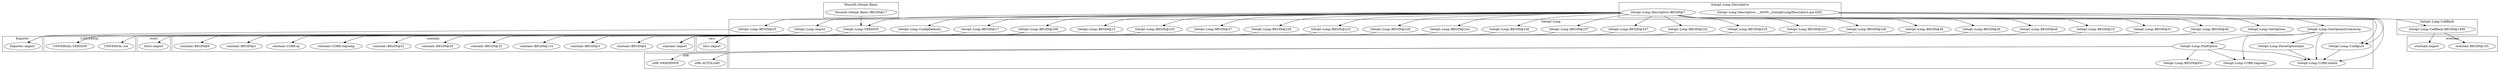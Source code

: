 digraph {
graph [overlap=false]
subgraph cluster_vars {
	label="vars";
	"vars::import";
}
subgraph cluster_strict {
	label="strict";
	"strict::import";
}
subgraph cluster_constant {
	label="constant";
	"constant::import";
	"constant::BEGIN@4";
	"constant::BEGIN@3";
	"constant::BEGIN@114";
	"constant::BEGIN@25";
	"constant::BEGIN@29";
	"constant::BEGIN@52";
	"constant::CORE:regcomp";
	"constant::CORE:qr";
	"constant::BEGIN@2";
	"constant::BEGIN@6";
}
subgraph cluster_Exporter {
	label="Exporter";
	"Exporter::import";
}
subgraph cluster_utf8 {
	label="utf8";
	"utf8::AUTOLOAD";
	"utf8::SWASHNEW";
}
subgraph cluster_Getopt_Long {
	label="Getopt::Long";
	"Getopt::Long::FindOption";
	"Getopt::Long::BEGIN@220";
	"Getopt::Long::BEGIN@226";
	"Getopt::Long::BEGIN@225";
	"Getopt::Long::BEGIN@931";
	"Getopt::Long::BEGIN@218";
	"Getopt::Long::BEGIN@46";
	"Getopt::Long::ParseOptionSpec";
	"Getopt::Long::BEGIN@222";
	"Getopt::Long::BEGIN@51";
	"Getopt::Long::import";
	"Getopt::Long::BEGIN@247";
	"Getopt::Long::BEGIN@19";
	"Getopt::Long::BEGIN@48";
	"Getopt::Long::BEGIN@26";
	"Getopt::Long::CORE:match";
	"Getopt::Long::BEGIN@237";
	"Getopt::Long::BEGIN@208";
	"Getopt::Long::Configure";
	"Getopt::Long::CORE:regcomp";
	"Getopt::Long::BEGIN@236";
	"Getopt::Long::VERSION";
	"Getopt::Long::BEGIN@37";
	"Getopt::Long::BEGIN@25";
	"Getopt::Long::GetOptions";
	"Getopt::Long::BEGIN@15";
	"Getopt::Long::BEGIN@228";
	"Getopt::Long::BEGIN@223";
	"Getopt::Long::GetOptionsFromArray";
	"Getopt::Long::BEGIN@229";
	"Getopt::Long::ConfigDefaults";
	"Getopt::Long::BEGIN@17";
	"Getopt::Long::BEGIN@224";
	"Getopt::Long::BEGIN@45";
}
subgraph cluster_Getopt_Long_CallBack {
	label="Getopt::Long::CallBack";
	"Getopt::Long::CallBack::BEGIN@1489";
}
subgraph cluster_overload {
	label="overload";
	"overload::BEGIN@145";
	"overload::import";
}
subgraph cluster_MouseX_Getopt_Basic {
	label="MouseX::Getopt::Basic";
	"MouseX::Getopt::Basic::BEGIN@17";
}
subgraph cluster_UNIVERSAL {
	label="UNIVERSAL";
	"UNIVERSAL::isa";
	"UNIVERSAL::VERSION";
}
subgraph cluster_Getopt_Long_Descriptive {
	label="Getopt::Long::Descriptive";
	"Getopt::Long::Descriptive::__ANON__[Getopt/Long/Descriptive.pm:430]";
	"Getopt::Long::Descriptive::BEGIN@7";
}
"Getopt::Long::Descriptive::BEGIN@7" -> "Getopt::Long::BEGIN@220";
"Getopt::Long::FindOption" -> "Getopt::Long::BEGIN@931";
"Getopt::Long::Descriptive::BEGIN@7" -> "Getopt::Long::BEGIN@247";
"Getopt::Long::import" -> "Exporter::import";
"Getopt::Long::BEGIN@25" -> "Exporter::import";
"Getopt::Long::Descriptive::BEGIN@7" -> "Getopt::Long::BEGIN@26";
"Getopt::Long::Descriptive::BEGIN@7" -> "Getopt::Long::BEGIN@236";
"Getopt::Long::Descriptive::BEGIN@7" -> "Getopt::Long::VERSION";
"MouseX::Getopt::Basic::BEGIN@17" -> "Getopt::Long::VERSION";
"Getopt::Long::BEGIN@208" -> "constant::CORE:regcomp";
"Getopt::Long::Descriptive::BEGIN@7" -> "Getopt::Long::BEGIN@15";
"Getopt::Long::Descriptive::BEGIN@7" -> "Getopt::Long::BEGIN@17";
"Getopt::Long::Descriptive::BEGIN@7" -> "Getopt::Long::BEGIN@224";
"Getopt::Long::Descriptive::BEGIN@7" -> "Getopt::Long::BEGIN@226";
"Getopt::Long::GetOptionsFromArray" -> "Getopt::Long::ParseOptionSpec";
"Getopt::Long::BEGIN@208" -> "constant::BEGIN@52";
"Getopt::Long::Descriptive::BEGIN@7" -> "Getopt::Long::BEGIN@48";
"Getopt::Long::BEGIN@208" -> "constant::BEGIN@25";
"Getopt::Long::Descriptive::BEGIN@7" -> "Getopt::Long::BEGIN@223";
"Getopt::Long::BEGIN@208" -> "constant::BEGIN@114";
"Getopt::Long::Descriptive::BEGIN@7" -> "Getopt::Long::BEGIN@229";
"Getopt::Long::BEGIN@208" -> "constant::BEGIN@29";
"Getopt::Long::Descriptive::BEGIN@7" -> "Getopt::Long::BEGIN@225";
"Getopt::Long::Descriptive::BEGIN@7" -> "Getopt::Long::BEGIN@46";
"Getopt::Long::BEGIN@208" -> "constant::BEGIN@2";
"Getopt::Long::Descriptive::BEGIN@7" -> "Getopt::Long::BEGIN@51";
"Getopt::Long::BEGIN@208" -> "constant::BEGIN@4";
"Getopt::Long::Descriptive::BEGIN@7" -> "Getopt::Long::import";
"Getopt::Long::Descriptive::BEGIN@7" -> "Getopt::Long::BEGIN@19";
"Getopt::Long::BEGIN@208" -> "constant::BEGIN@6";
"Getopt::Long::BEGIN@220" -> "constant::import";
"Getopt::Long::BEGIN@226" -> "constant::import";
"Getopt::Long::BEGIN@225" -> "constant::import";
"Getopt::Long::BEGIN@218" -> "constant::import";
"Getopt::Long::BEGIN@222" -> "constant::import";
"Getopt::Long::BEGIN@247" -> "constant::import";
"Getopt::Long::BEGIN@237" -> "constant::import";
"Getopt::Long::BEGIN@208" -> "constant::import";
"Getopt::Long::BEGIN@236" -> "constant::import";
"Getopt::Long::BEGIN@228" -> "constant::import";
"Getopt::Long::BEGIN@223" -> "constant::import";
"Getopt::Long::BEGIN@229" -> "constant::import";
"Getopt::Long::BEGIN@224" -> "constant::import";
"Getopt::Long::Descriptive::BEGIN@7" -> "Getopt::Long::BEGIN@237";
"Getopt::Long::Descriptive::__ANON__[Getopt/Long/Descriptive.pm:430]" -> "Getopt::Long::Configure";
"Getopt::Long::Descriptive::BEGIN@7" -> "Getopt::Long::Configure";
"Getopt::Long::Descriptive::BEGIN@7" -> "Getopt::Long::CallBack::BEGIN@1489";
"Getopt::Long::Descriptive::BEGIN@7" -> "Getopt::Long::BEGIN@37";
"Getopt::Long::GetOptionsFromArray" -> "UNIVERSAL::isa";
"Getopt::Long::Descriptive::BEGIN@7" -> "Getopt::Long::BEGIN@25";
"Getopt::Long::CallBack::BEGIN@1489" -> "overload::import";
"Getopt::Long::Descriptive::__ANON__[Getopt/Long/Descriptive.pm:430]" -> "Getopt::Long::GetOptions";
"Getopt::Long::Descriptive::BEGIN@7" -> "Getopt::Long::ConfigDefaults";
"Getopt::Long::Descriptive::BEGIN@7" -> "Getopt::Long::BEGIN@45";
"Getopt::Long::GetOptionsFromArray" -> "Getopt::Long::FindOption";
"Getopt::Long::FindOption" -> "utf8::AUTOLOAD";
"Getopt::Long::FindOption" -> "utf8::SWASHNEW";
"Getopt::Long::CallBack::BEGIN@1489" -> "overload::BEGIN@145";
"Getopt::Long::Descriptive::BEGIN@7" -> "Getopt::Long::BEGIN@218";
"Getopt::Long::Descriptive::BEGIN@7" -> "Getopt::Long::BEGIN@222";
"Getopt::Long::BEGIN@46" -> "vars::import";
"Getopt::Long::BEGIN@51" -> "vars::import";
"Getopt::Long::BEGIN@19" -> "vars::import";
"Getopt::Long::BEGIN@48" -> "vars::import";
"Getopt::Long::BEGIN@26" -> "vars::import";
"Getopt::Long::BEGIN@45" -> "vars::import";
"Getopt::Long::BEGIN@208" -> "constant::CORE:qr";
"Getopt::Long::FindOption" -> "Getopt::Long::CORE:match";
"Getopt::Long::ParseOptionSpec" -> "Getopt::Long::CORE:match";
"Getopt::Long::Configure" -> "Getopt::Long::CORE:match";
"Getopt::Long::GetOptionsFromArray" -> "Getopt::Long::CORE:match";
"Getopt::Long::Descriptive::BEGIN@7" -> "Getopt::Long::CORE:match";
"Getopt::Long::BEGIN@208" -> "constant::BEGIN@3";
"Getopt::Long::Descriptive::BEGIN@7" -> "Getopt::Long::BEGIN@208";
"Getopt::Long::FindOption" -> "Getopt::Long::CORE:regcomp";
"Getopt::Long::GetOptionsFromArray" -> "Getopt::Long::CORE:regcomp";
"Getopt::Long::Descriptive::BEGIN@7" -> "Getopt::Long::BEGIN@228";
"Getopt::Long::Descriptive::__ANON__[Getopt/Long/Descriptive.pm:430]" -> "Getopt::Long::GetOptionsFromArray";
"Getopt::Long::VERSION" -> "UNIVERSAL::VERSION";
"Getopt::Long::BEGIN@17" -> "strict::import";
}

